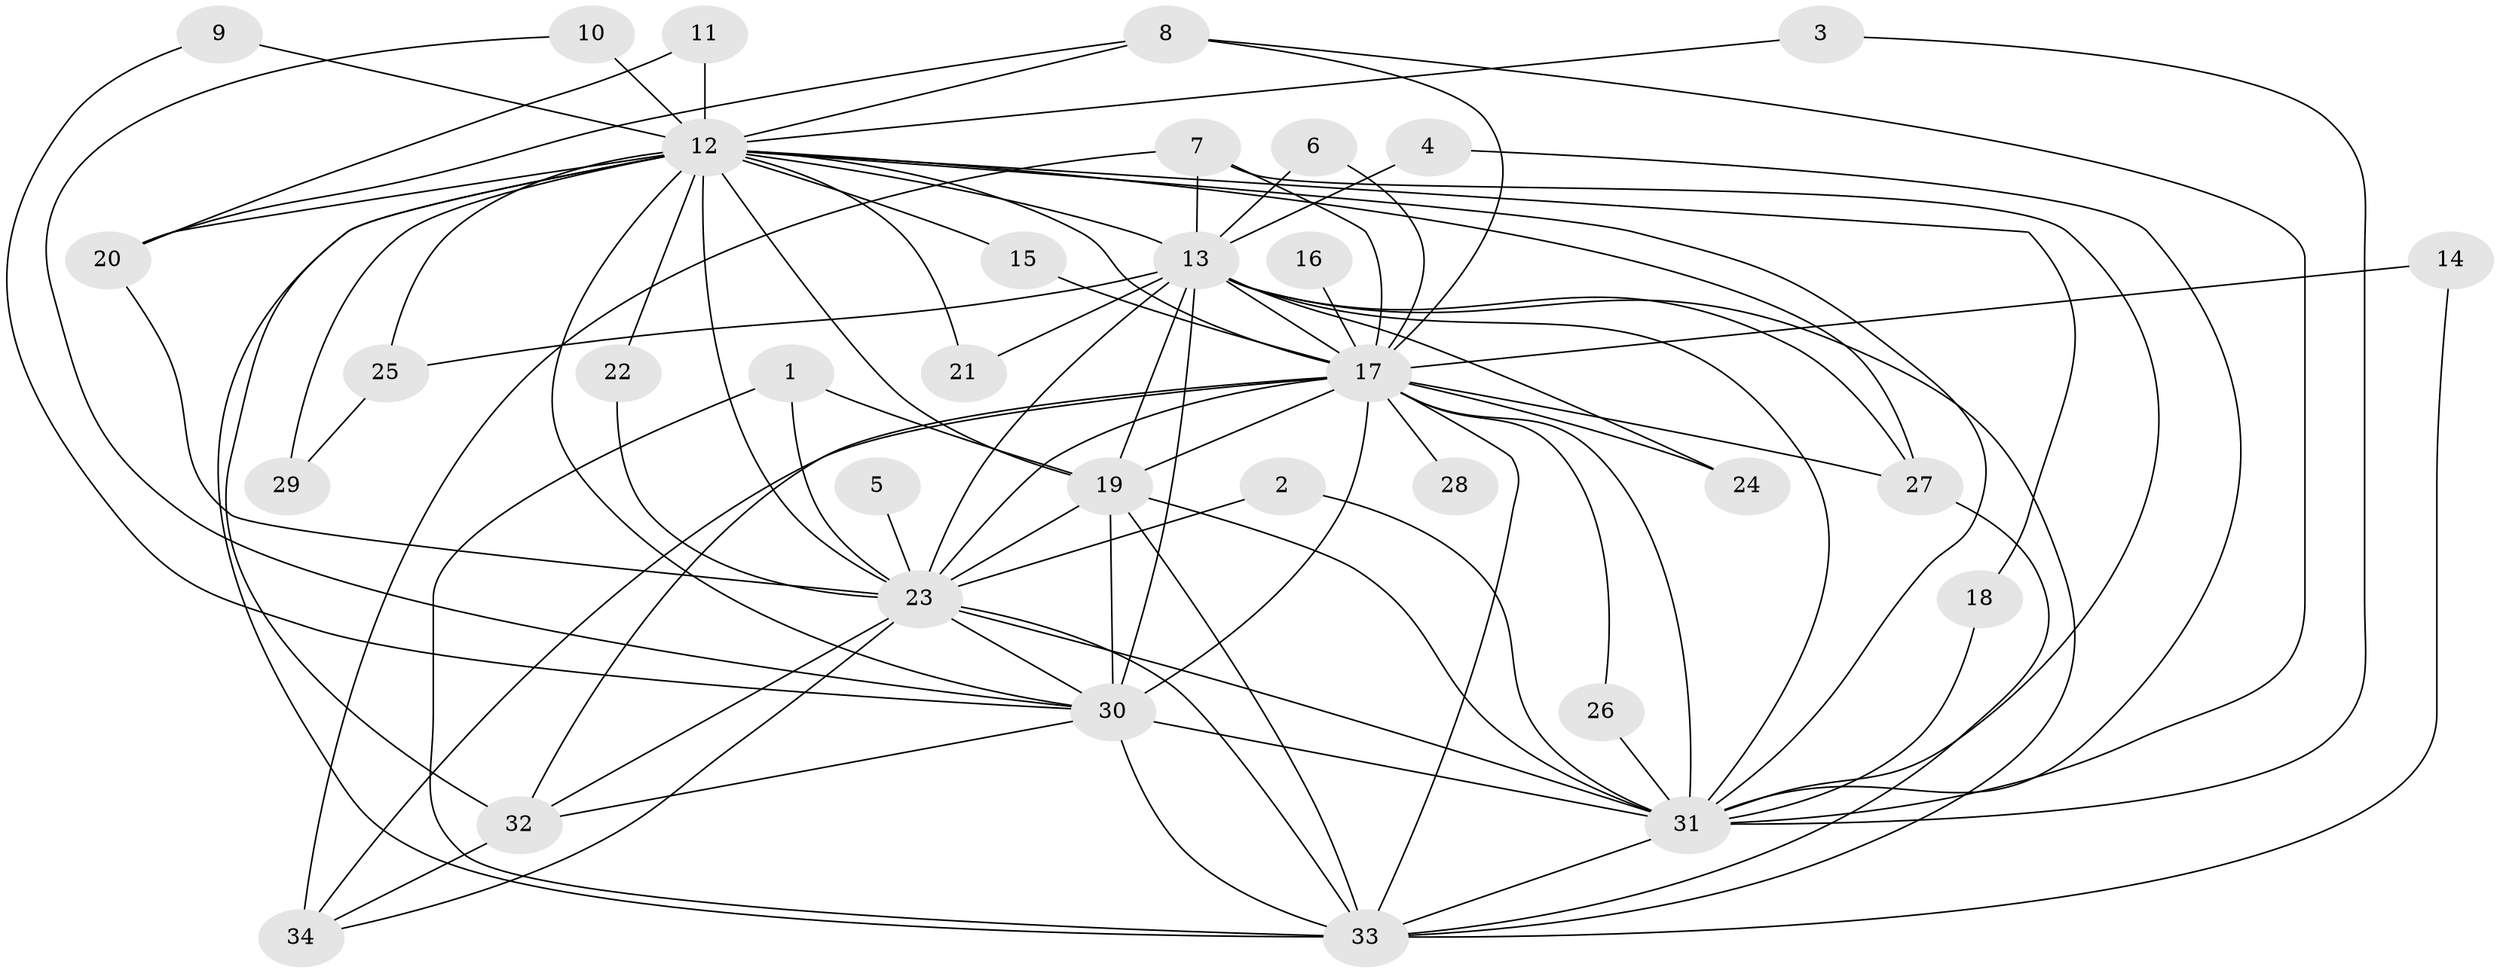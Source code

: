 // original degree distribution, {18: 0.029411764705882353, 14: 0.014705882352941176, 23: 0.014705882352941176, 16: 0.014705882352941176, 22: 0.014705882352941176, 19: 0.014705882352941176, 11: 0.014705882352941176, 21: 0.014705882352941176, 12: 0.014705882352941176, 3: 0.17647058823529413, 2: 0.5588235294117647, 5: 0.014705882352941176, 4: 0.08823529411764706, 7: 0.014705882352941176}
// Generated by graph-tools (version 1.1) at 2025/49/03/09/25 03:49:27]
// undirected, 34 vertices, 87 edges
graph export_dot {
graph [start="1"]
  node [color=gray90,style=filled];
  1;
  2;
  3;
  4;
  5;
  6;
  7;
  8;
  9;
  10;
  11;
  12;
  13;
  14;
  15;
  16;
  17;
  18;
  19;
  20;
  21;
  22;
  23;
  24;
  25;
  26;
  27;
  28;
  29;
  30;
  31;
  32;
  33;
  34;
  1 -- 19 [weight=1.0];
  1 -- 23 [weight=1.0];
  1 -- 33 [weight=1.0];
  2 -- 23 [weight=1.0];
  2 -- 31 [weight=1.0];
  3 -- 12 [weight=1.0];
  3 -- 31 [weight=1.0];
  4 -- 13 [weight=1.0];
  4 -- 31 [weight=1.0];
  5 -- 23 [weight=1.0];
  6 -- 13 [weight=1.0];
  6 -- 17 [weight=1.0];
  7 -- 13 [weight=1.0];
  7 -- 17 [weight=1.0];
  7 -- 31 [weight=1.0];
  7 -- 34 [weight=1.0];
  8 -- 12 [weight=1.0];
  8 -- 17 [weight=1.0];
  8 -- 20 [weight=1.0];
  8 -- 31 [weight=1.0];
  9 -- 12 [weight=1.0];
  9 -- 30 [weight=1.0];
  10 -- 12 [weight=2.0];
  10 -- 30 [weight=1.0];
  11 -- 12 [weight=1.0];
  11 -- 20 [weight=1.0];
  12 -- 13 [weight=4.0];
  12 -- 15 [weight=1.0];
  12 -- 17 [weight=2.0];
  12 -- 18 [weight=1.0];
  12 -- 19 [weight=2.0];
  12 -- 20 [weight=2.0];
  12 -- 21 [weight=1.0];
  12 -- 22 [weight=1.0];
  12 -- 23 [weight=2.0];
  12 -- 25 [weight=3.0];
  12 -- 27 [weight=1.0];
  12 -- 29 [weight=1.0];
  12 -- 30 [weight=2.0];
  12 -- 31 [weight=2.0];
  12 -- 32 [weight=1.0];
  12 -- 33 [weight=2.0];
  13 -- 17 [weight=2.0];
  13 -- 19 [weight=2.0];
  13 -- 21 [weight=1.0];
  13 -- 23 [weight=2.0];
  13 -- 24 [weight=1.0];
  13 -- 25 [weight=1.0];
  13 -- 27 [weight=1.0];
  13 -- 30 [weight=4.0];
  13 -- 31 [weight=2.0];
  13 -- 33 [weight=2.0];
  14 -- 17 [weight=1.0];
  14 -- 33 [weight=1.0];
  15 -- 17 [weight=1.0];
  16 -- 17 [weight=1.0];
  17 -- 19 [weight=1.0];
  17 -- 23 [weight=2.0];
  17 -- 24 [weight=1.0];
  17 -- 26 [weight=1.0];
  17 -- 27 [weight=1.0];
  17 -- 28 [weight=2.0];
  17 -- 30 [weight=1.0];
  17 -- 31 [weight=2.0];
  17 -- 32 [weight=2.0];
  17 -- 33 [weight=1.0];
  17 -- 34 [weight=1.0];
  18 -- 31 [weight=1.0];
  19 -- 23 [weight=1.0];
  19 -- 30 [weight=1.0];
  19 -- 31 [weight=1.0];
  19 -- 33 [weight=2.0];
  20 -- 23 [weight=2.0];
  22 -- 23 [weight=1.0];
  23 -- 30 [weight=2.0];
  23 -- 31 [weight=1.0];
  23 -- 32 [weight=2.0];
  23 -- 33 [weight=1.0];
  23 -- 34 [weight=1.0];
  25 -- 29 [weight=1.0];
  26 -- 31 [weight=1.0];
  27 -- 33 [weight=1.0];
  30 -- 31 [weight=2.0];
  30 -- 32 [weight=1.0];
  30 -- 33 [weight=1.0];
  31 -- 33 [weight=2.0];
  32 -- 34 [weight=1.0];
}
